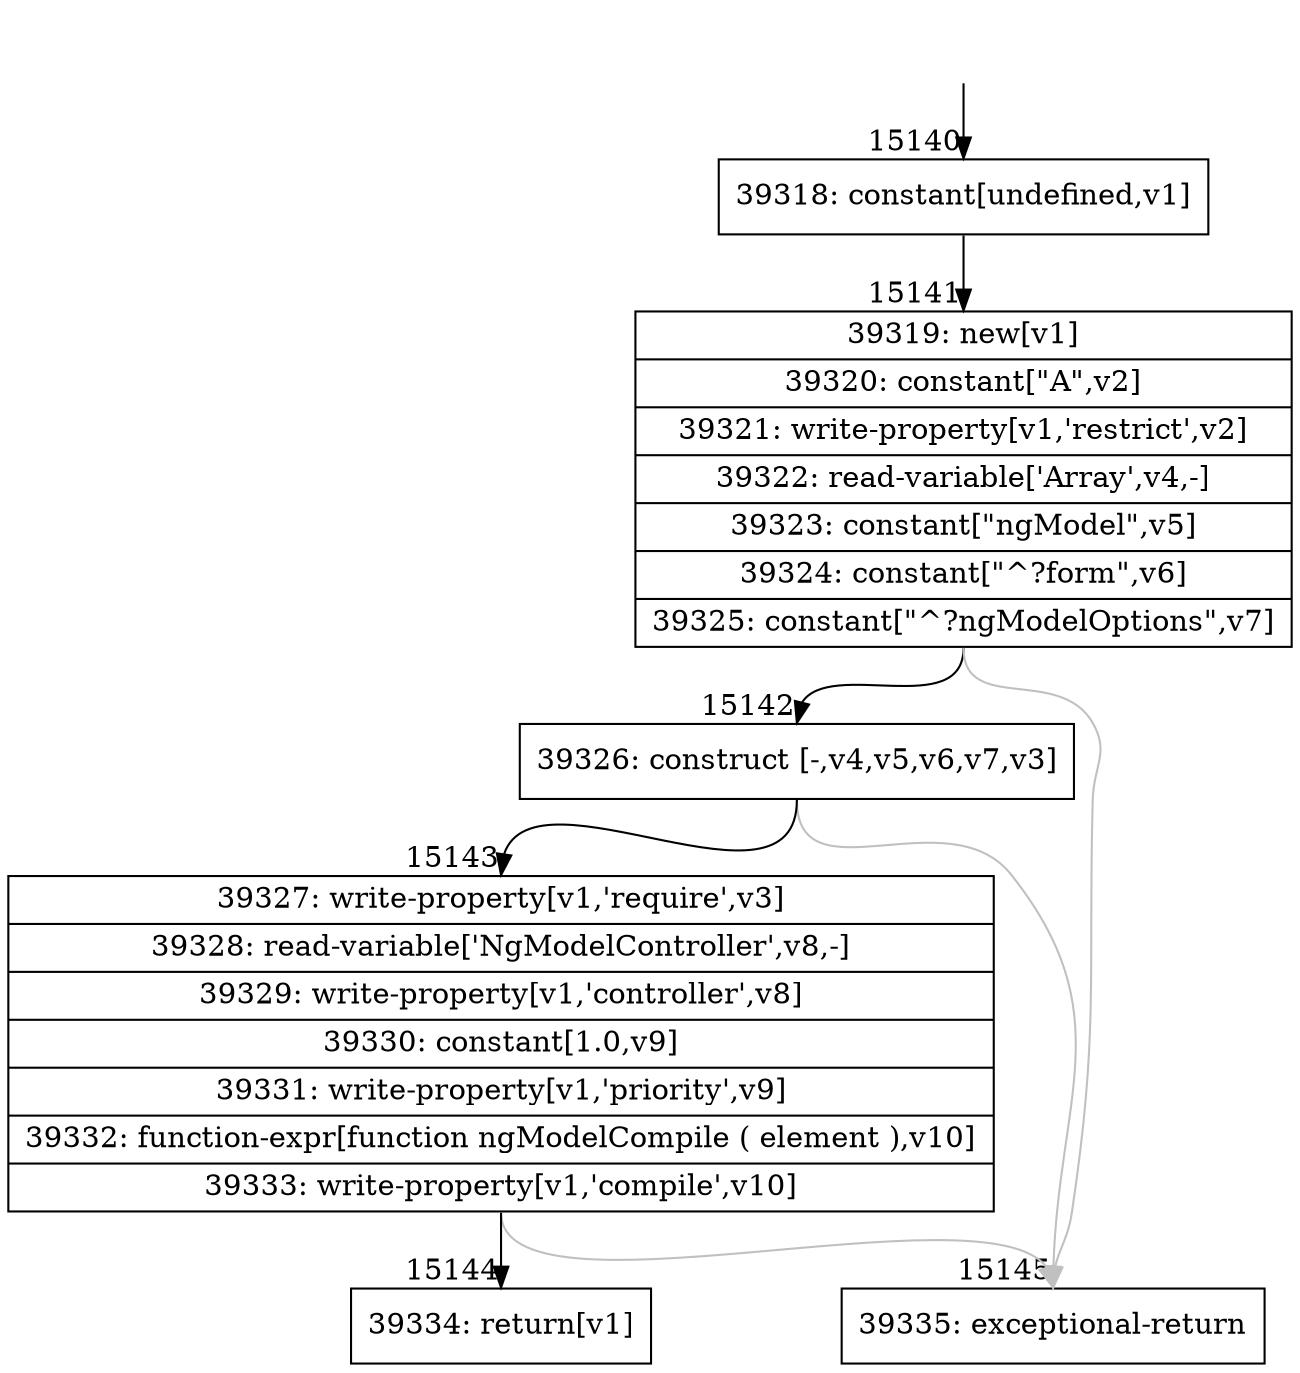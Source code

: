 digraph {
rankdir="TD"
BB_entry1210[shape=none,label=""];
BB_entry1210 -> BB15140 [tailport=s, headport=n, headlabel="    15140"]
BB15140 [shape=record label="{39318: constant[undefined,v1]}" ] 
BB15140 -> BB15141 [tailport=s, headport=n, headlabel="      15141"]
BB15141 [shape=record label="{39319: new[v1]|39320: constant[\"A\",v2]|39321: write-property[v1,'restrict',v2]|39322: read-variable['Array',v4,-]|39323: constant[\"ngModel\",v5]|39324: constant[\"^?form\",v6]|39325: constant[\"^?ngModelOptions\",v7]}" ] 
BB15141 -> BB15142 [tailport=s, headport=n, headlabel="      15142"]
BB15141 -> BB15145 [tailport=s, headport=n, color=gray, headlabel="      15145"]
BB15142 [shape=record label="{39326: construct [-,v4,v5,v6,v7,v3]}" ] 
BB15142 -> BB15143 [tailport=s, headport=n, headlabel="      15143"]
BB15142 -> BB15145 [tailport=s, headport=n, color=gray]
BB15143 [shape=record label="{39327: write-property[v1,'require',v3]|39328: read-variable['NgModelController',v8,-]|39329: write-property[v1,'controller',v8]|39330: constant[1.0,v9]|39331: write-property[v1,'priority',v9]|39332: function-expr[function ngModelCompile ( element ),v10]|39333: write-property[v1,'compile',v10]}" ] 
BB15143 -> BB15144 [tailport=s, headport=n, headlabel="      15144"]
BB15143 -> BB15145 [tailport=s, headport=n, color=gray]
BB15144 [shape=record label="{39334: return[v1]}" ] 
BB15145 [shape=record label="{39335: exceptional-return}" ] 
//#$~ 25391
}
